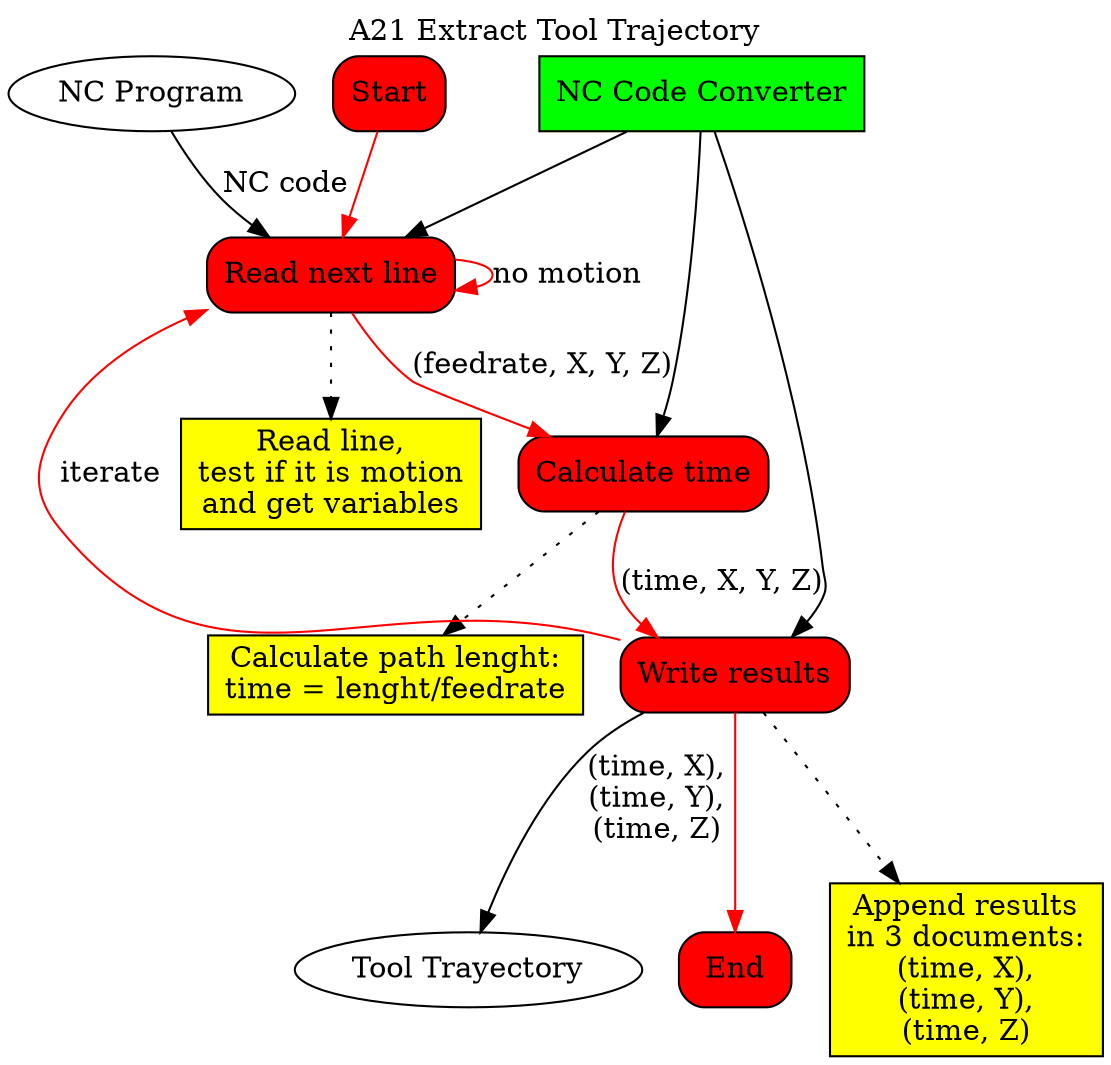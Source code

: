 digraph behaviourmodel {


# activity title
labelloc="t"
label="A21 Extract Tool Trajectory"

# inputs and outputs
node [shape=ellipse, style=filled, fillcolor=white, color=black]
nc [label="NC Program"]
path [label="Tool Trayectory"]

# mechanisms
node [shape=box, style=filled, fillcolor=green, color=black]
converter [label="NC Code Converter"]

# tasks definition
node [shape=box, style="filled, rounded", fillcolor=red, color=black]
Start
t1 [label="Read next line"]
t2 [label="Calculate time"]
t3 [label="Write results"]
End

# rules
node [shape=box, style=filled, fillcolor=yellow, color=black]
r1 [label="Read line,\ntest if it is motion\nand get variables"]
r2 [label="Calculate path lenght:\ntime = lenght/feedrate"]
r3 [label="Append results\nin 3 documents:\n(time, X),\n(time, Y),\n(time, Z)"]

# attaching rules
edge [dir=forward, color=black, style=dotted]
t1 -> r1
t2 -> r2
t3 -> r3

# task sequence
edge [dir=forward, color=red, style=solid]
Start -> t1
t1 -> t1 [label="no motion"]
t1 -> t2 [label="(feedrate, X, Y, Z)"]
t2 -> t3 [label="(time, X, Y, Z)"]
t3 -> t1 [label="iterate"]
t3 -> End

# attaching mechanisms
edge [dir=forward, color=black]
converter -> {t1 t2 t3}

# attaching inputs and outputs
edge [dir=forward, color=black, style=solid]
nc -> t1 [label="NC code"]
t3 -> path [label="(time, X),\n(time, Y),\n(time, Z)"]

}

